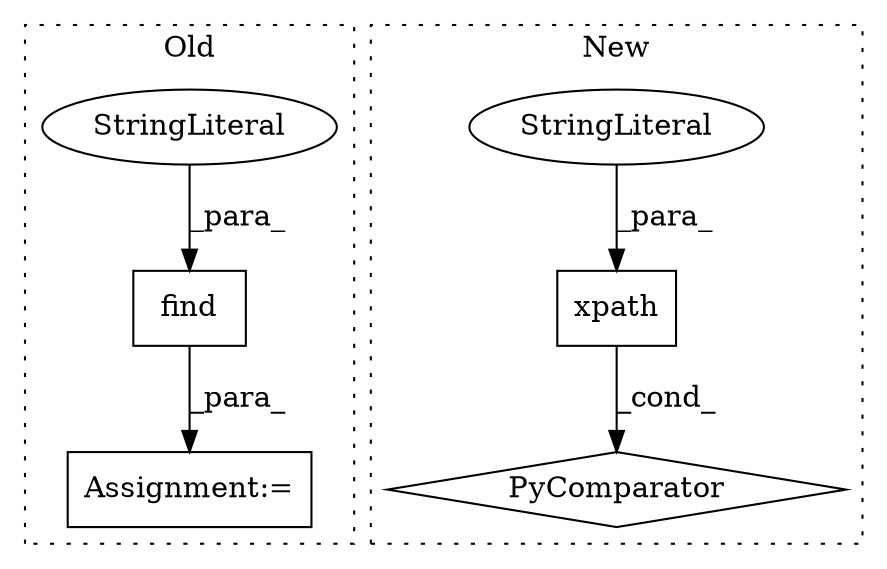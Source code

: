 digraph G {
subgraph cluster0 {
1 [label="find" a="32" s="310,326" l="5,1" shape="box"];
4 [label="StringLiteral" a="45" s="315" l="11" shape="ellipse"];
6 [label="Assignment:=" a="7" s="296" l="1" shape="box"];
label = "Old";
style="dotted";
}
subgraph cluster1 {
2 [label="xpath" a="32" s="390,411" l="6,1" shape="box"];
3 [label="StringLiteral" a="45" s="396" l="15" shape="ellipse"];
5 [label="PyComparator" a="113" s="370" l="51" shape="diamond"];
label = "New";
style="dotted";
}
1 -> 6 [label="_para_"];
2 -> 5 [label="_cond_"];
3 -> 2 [label="_para_"];
4 -> 1 [label="_para_"];
}
